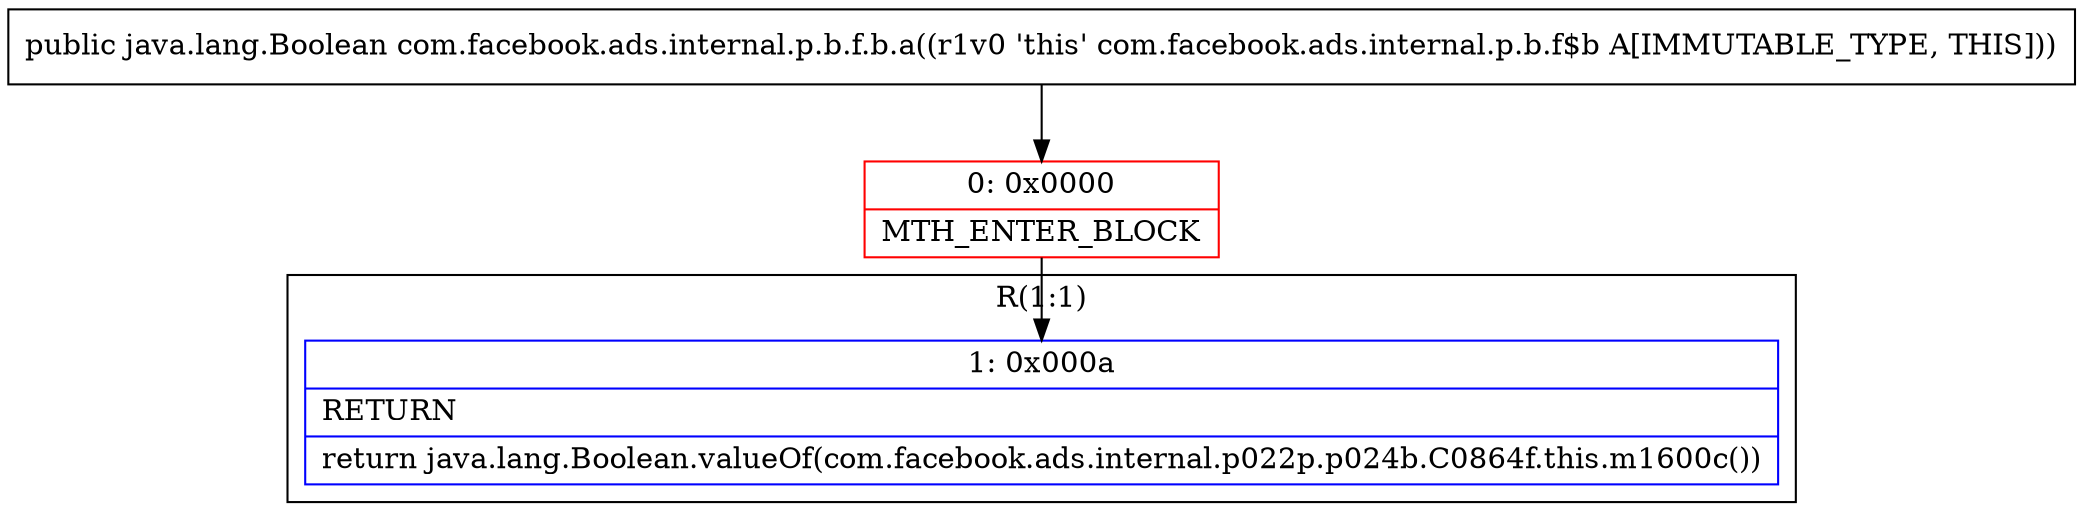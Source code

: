 digraph "CFG forcom.facebook.ads.internal.p.b.f.b.a()Ljava\/lang\/Boolean;" {
subgraph cluster_Region_81729775 {
label = "R(1:1)";
node [shape=record,color=blue];
Node_1 [shape=record,label="{1\:\ 0x000a|RETURN\l|return java.lang.Boolean.valueOf(com.facebook.ads.internal.p022p.p024b.C0864f.this.m1600c())\l}"];
}
Node_0 [shape=record,color=red,label="{0\:\ 0x0000|MTH_ENTER_BLOCK\l}"];
MethodNode[shape=record,label="{public java.lang.Boolean com.facebook.ads.internal.p.b.f.b.a((r1v0 'this' com.facebook.ads.internal.p.b.f$b A[IMMUTABLE_TYPE, THIS])) }"];
MethodNode -> Node_0;
Node_0 -> Node_1;
}

